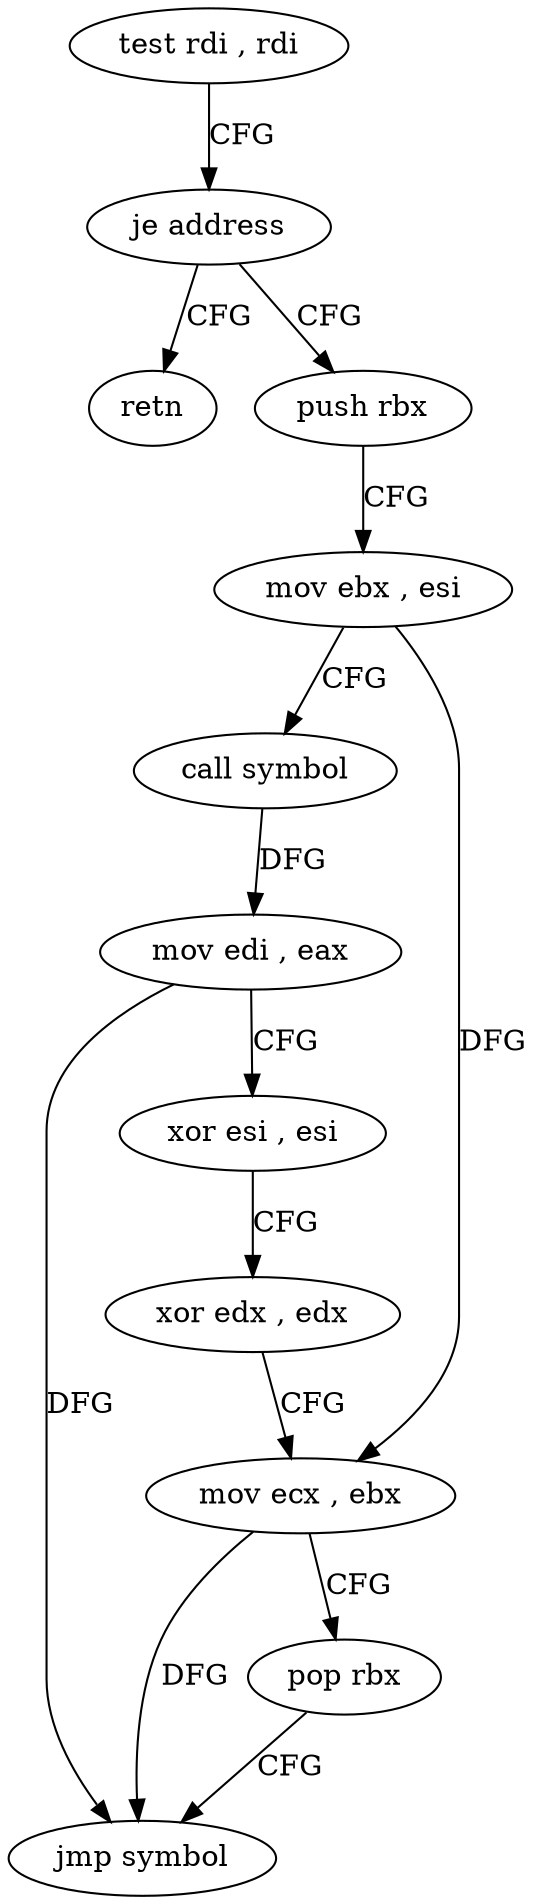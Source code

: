 digraph "func" {
"4205616" [label = "test rdi , rdi" ]
"4205619" [label = "je address" ]
"4205640" [label = "retn" ]
"4205621" [label = "push rbx" ]
"4205622" [label = "mov ebx , esi" ]
"4205624" [label = "call symbol" ]
"4205629" [label = "mov edi , eax" ]
"4205631" [label = "xor esi , esi" ]
"4205633" [label = "xor edx , edx" ]
"4205635" [label = "mov ecx , ebx" ]
"4205637" [label = "pop rbx" ]
"4205638" [label = "jmp symbol" ]
"4205616" -> "4205619" [ label = "CFG" ]
"4205619" -> "4205640" [ label = "CFG" ]
"4205619" -> "4205621" [ label = "CFG" ]
"4205621" -> "4205622" [ label = "CFG" ]
"4205622" -> "4205624" [ label = "CFG" ]
"4205622" -> "4205635" [ label = "DFG" ]
"4205624" -> "4205629" [ label = "DFG" ]
"4205629" -> "4205631" [ label = "CFG" ]
"4205629" -> "4205638" [ label = "DFG" ]
"4205631" -> "4205633" [ label = "CFG" ]
"4205633" -> "4205635" [ label = "CFG" ]
"4205635" -> "4205637" [ label = "CFG" ]
"4205635" -> "4205638" [ label = "DFG" ]
"4205637" -> "4205638" [ label = "CFG" ]
}
